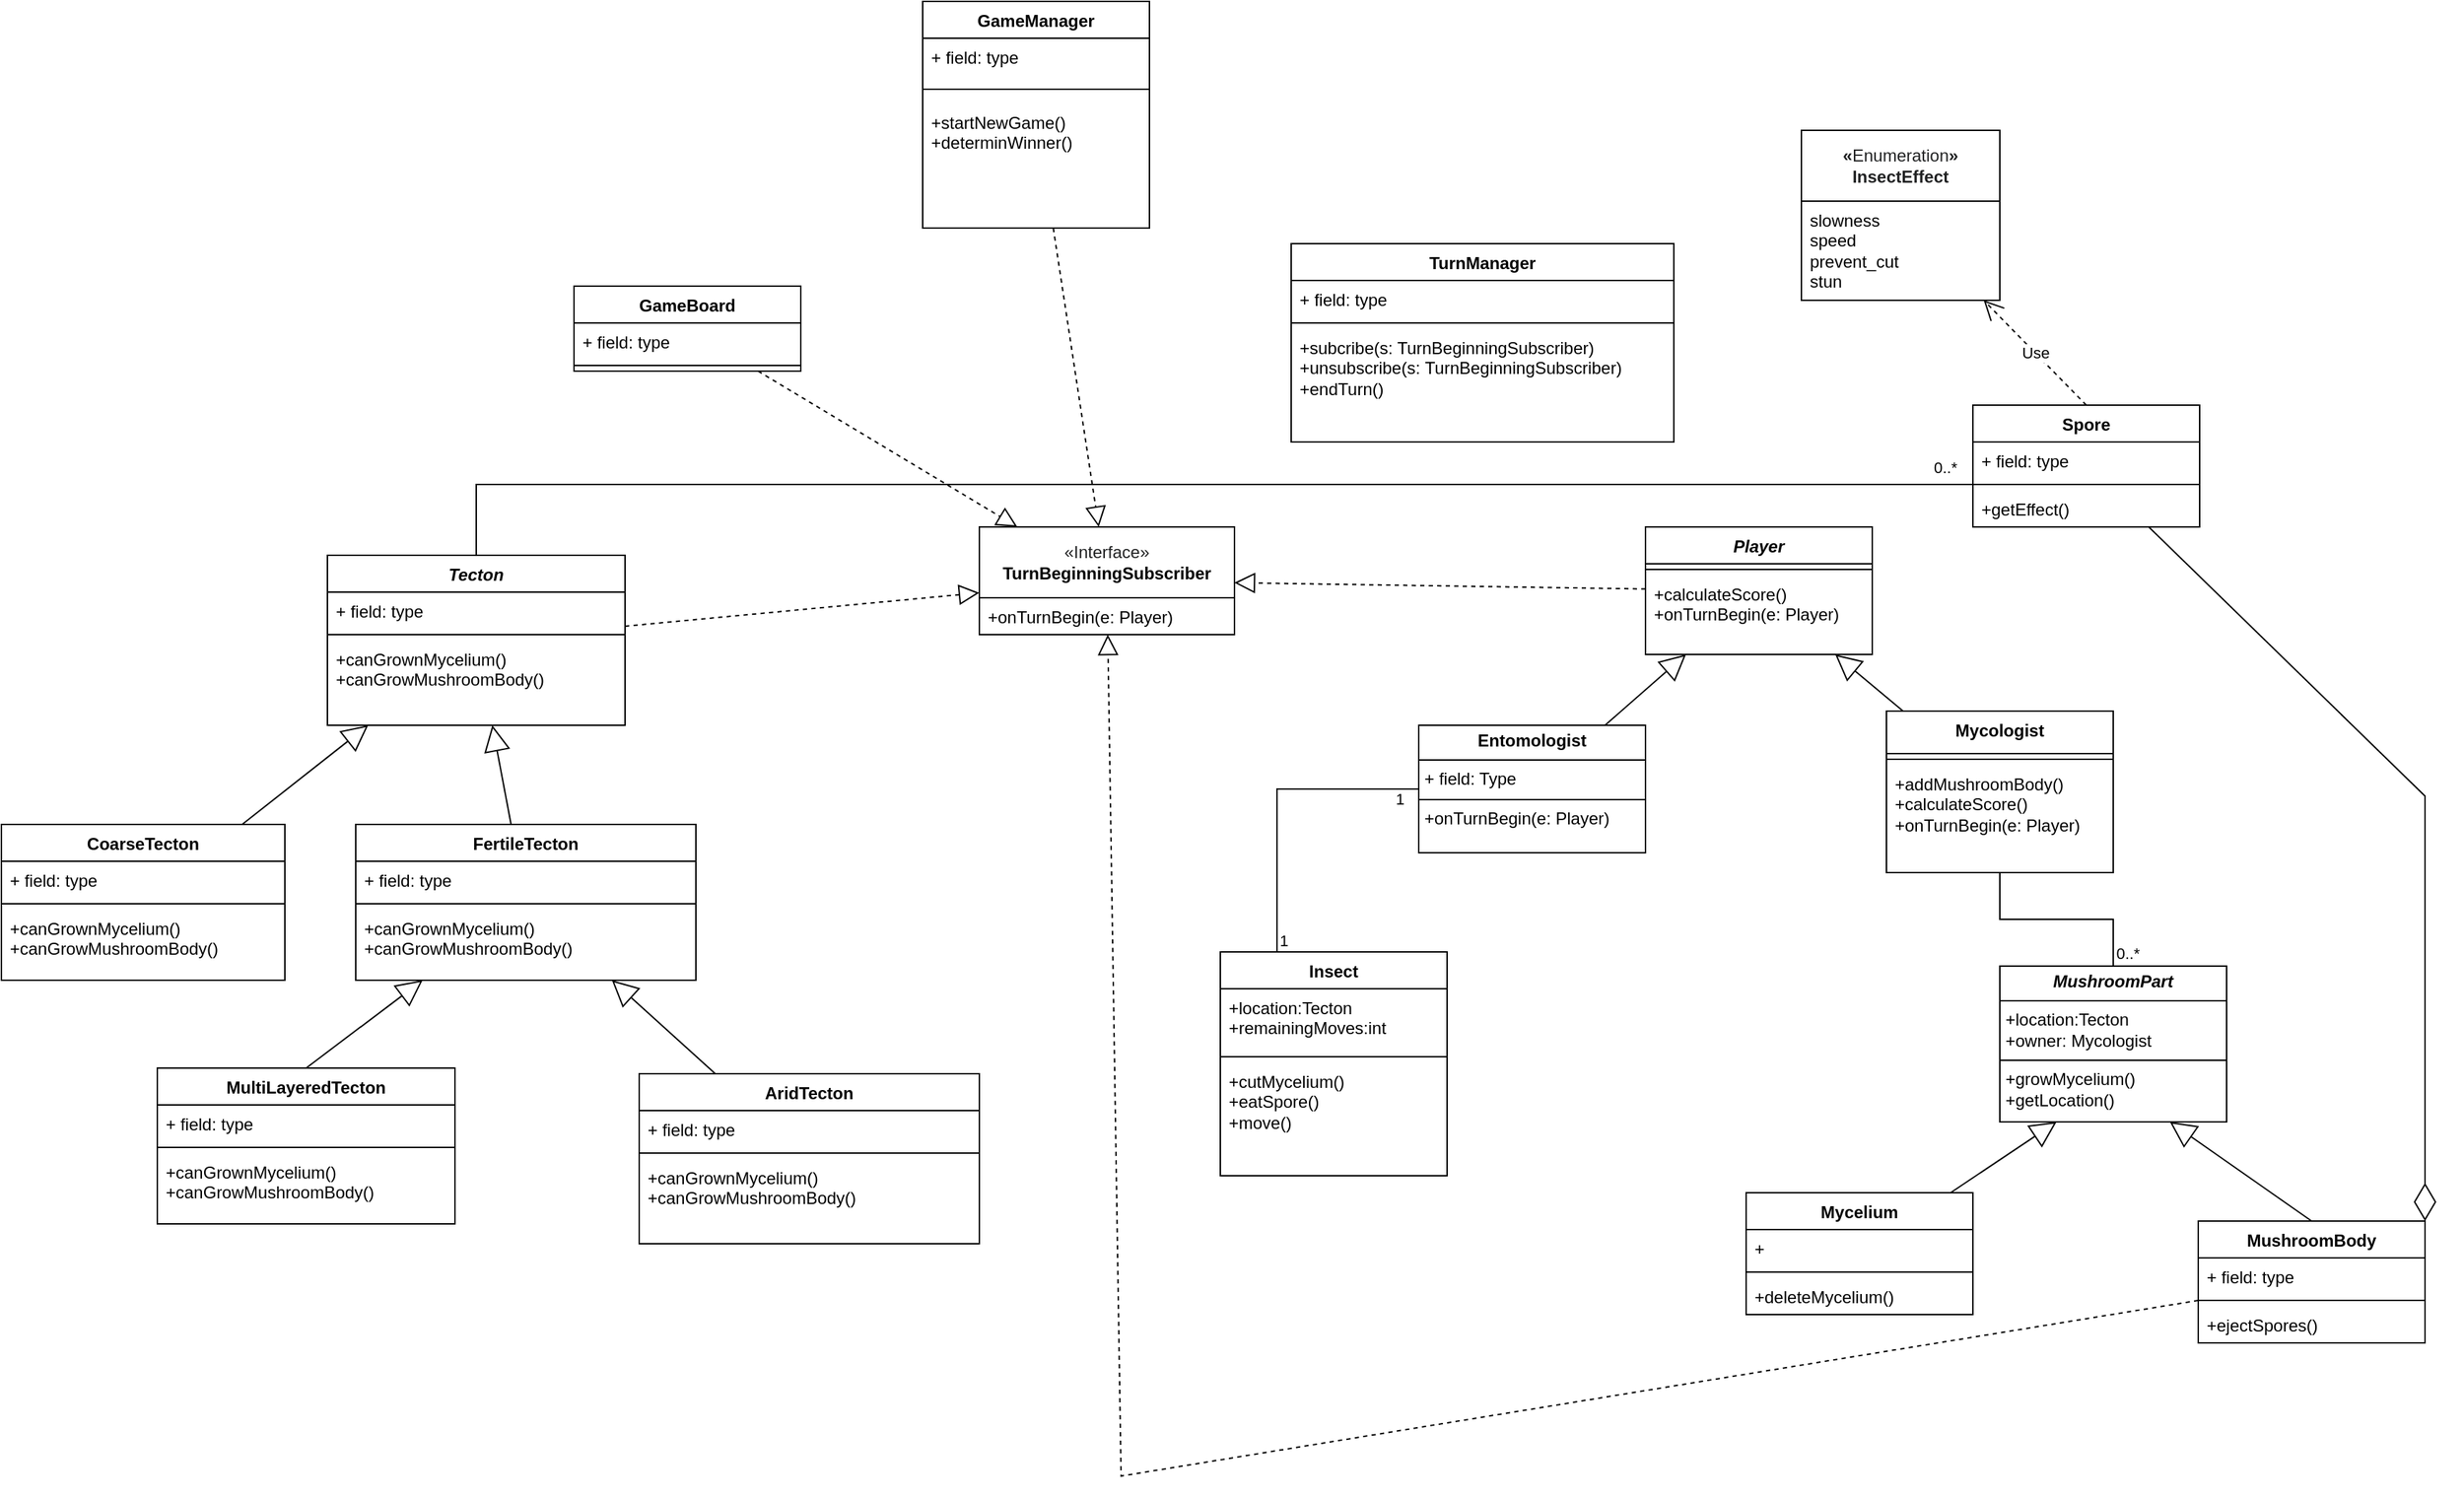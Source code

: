 <mxfile version="26.0.16">
  <diagram name="1 oldal" id="HN4nqooMKYYf8FHrTF-G">
    <mxGraphModel dx="2461" dy="892" grid="1" gridSize="10" guides="1" tooltips="1" connect="1" arrows="1" fold="1" page="1" pageScale="1" pageWidth="827" pageHeight="1169" math="0" shadow="0">
      <root>
        <mxCell id="0" />
        <mxCell id="1" parent="0" />
        <mxCell id="9xMKTx-2CF4HgZ_WFdCq-62" value="&lt;i style=&quot;&quot;&gt;Tecton&lt;/i&gt;" style="swimlane;fontStyle=1;align=center;verticalAlign=top;childLayout=stackLayout;horizontal=1;startSize=26;horizontalStack=0;resizeParent=1;resizeParentMax=0;resizeLast=0;collapsible=1;marginBottom=0;whiteSpace=wrap;html=1;" parent="1" vertex="1">
          <mxGeometry x="160" y="400" width="210" height="120" as="geometry">
            <mxRectangle x="240" y="190" width="80" height="30" as="alternateBounds" />
          </mxGeometry>
        </mxCell>
        <mxCell id="9xMKTx-2CF4HgZ_WFdCq-63" value="+ field: type" style="text;strokeColor=none;fillColor=none;align=left;verticalAlign=top;spacingLeft=4;spacingRight=4;overflow=hidden;rotatable=0;points=[[0,0.5],[1,0.5]];portConstraint=eastwest;whiteSpace=wrap;html=1;" parent="9xMKTx-2CF4HgZ_WFdCq-62" vertex="1">
          <mxGeometry y="26" width="210" height="26" as="geometry" />
        </mxCell>
        <mxCell id="9xMKTx-2CF4HgZ_WFdCq-64" value="" style="line;strokeWidth=1;fillColor=none;align=left;verticalAlign=middle;spacingTop=-1;spacingLeft=3;spacingRight=3;rotatable=0;labelPosition=right;points=[];portConstraint=eastwest;strokeColor=inherit;" parent="9xMKTx-2CF4HgZ_WFdCq-62" vertex="1">
          <mxGeometry y="52" width="210" height="8" as="geometry" />
        </mxCell>
        <mxCell id="9xMKTx-2CF4HgZ_WFdCq-65" value="+canGrownMycelium()&lt;div&gt;+canGrowMushroomBody()&lt;/div&gt;" style="text;strokeColor=none;fillColor=none;align=left;verticalAlign=top;spacingLeft=4;spacingRight=4;overflow=hidden;rotatable=0;points=[[0,0.5],[1,0.5]];portConstraint=eastwest;whiteSpace=wrap;html=1;" parent="9xMKTx-2CF4HgZ_WFdCq-62" vertex="1">
          <mxGeometry y="60" width="210" height="60" as="geometry" />
        </mxCell>
        <mxCell id="9xMKTx-2CF4HgZ_WFdCq-66" value="CoarseTecton" style="swimlane;fontStyle=1;align=center;verticalAlign=top;childLayout=stackLayout;horizontal=1;startSize=26;horizontalStack=0;resizeParent=1;resizeParentMax=0;resizeLast=0;collapsible=1;marginBottom=0;whiteSpace=wrap;html=1;" parent="1" vertex="1">
          <mxGeometry x="-70" y="590" width="200" height="110" as="geometry" />
        </mxCell>
        <mxCell id="9xMKTx-2CF4HgZ_WFdCq-67" value="+ field: type" style="text;strokeColor=none;fillColor=none;align=left;verticalAlign=top;spacingLeft=4;spacingRight=4;overflow=hidden;rotatable=0;points=[[0,0.5],[1,0.5]];portConstraint=eastwest;whiteSpace=wrap;html=1;" parent="9xMKTx-2CF4HgZ_WFdCq-66" vertex="1">
          <mxGeometry y="26" width="200" height="26" as="geometry" />
        </mxCell>
        <mxCell id="9xMKTx-2CF4HgZ_WFdCq-68" value="" style="line;strokeWidth=1;fillColor=none;align=left;verticalAlign=middle;spacingTop=-1;spacingLeft=3;spacingRight=3;rotatable=0;labelPosition=right;points=[];portConstraint=eastwest;strokeColor=inherit;" parent="9xMKTx-2CF4HgZ_WFdCq-66" vertex="1">
          <mxGeometry y="52" width="200" height="8" as="geometry" />
        </mxCell>
        <mxCell id="9xMKTx-2CF4HgZ_WFdCq-69" value="+canGrownMycelium()&lt;div&gt;+canGrowMushroomBody()&lt;/div&gt;" style="text;strokeColor=none;fillColor=none;align=left;verticalAlign=top;spacingLeft=4;spacingRight=4;overflow=hidden;rotatable=0;points=[[0,0.5],[1,0.5]];portConstraint=eastwest;whiteSpace=wrap;html=1;" parent="9xMKTx-2CF4HgZ_WFdCq-66" vertex="1">
          <mxGeometry y="60" width="200" height="50" as="geometry" />
        </mxCell>
        <mxCell id="9xMKTx-2CF4HgZ_WFdCq-72" value="FertileTecton" style="swimlane;fontStyle=1;align=center;verticalAlign=top;childLayout=stackLayout;horizontal=1;startSize=26;horizontalStack=0;resizeParent=1;resizeParentMax=0;resizeLast=0;collapsible=1;marginBottom=0;whiteSpace=wrap;html=1;" parent="1" vertex="1">
          <mxGeometry x="180" y="590" width="240" height="110" as="geometry" />
        </mxCell>
        <mxCell id="9xMKTx-2CF4HgZ_WFdCq-73" value="+ field: type" style="text;strokeColor=none;fillColor=none;align=left;verticalAlign=top;spacingLeft=4;spacingRight=4;overflow=hidden;rotatable=0;points=[[0,0.5],[1,0.5]];portConstraint=eastwest;whiteSpace=wrap;html=1;" parent="9xMKTx-2CF4HgZ_WFdCq-72" vertex="1">
          <mxGeometry y="26" width="240" height="26" as="geometry" />
        </mxCell>
        <mxCell id="9xMKTx-2CF4HgZ_WFdCq-74" value="" style="line;strokeWidth=1;fillColor=none;align=left;verticalAlign=middle;spacingTop=-1;spacingLeft=3;spacingRight=3;rotatable=0;labelPosition=right;points=[];portConstraint=eastwest;strokeColor=inherit;" parent="9xMKTx-2CF4HgZ_WFdCq-72" vertex="1">
          <mxGeometry y="52" width="240" height="8" as="geometry" />
        </mxCell>
        <mxCell id="9xMKTx-2CF4HgZ_WFdCq-75" value="&lt;div&gt;+canGrownMycelium()&lt;div&gt;+canGrowMushroomBody()&lt;/div&gt;&lt;/div&gt;" style="text;strokeColor=none;fillColor=none;align=left;verticalAlign=top;spacingLeft=4;spacingRight=4;overflow=hidden;rotatable=0;points=[[0,0.5],[1,0.5]];portConstraint=eastwest;whiteSpace=wrap;html=1;" parent="9xMKTx-2CF4HgZ_WFdCq-72" vertex="1">
          <mxGeometry y="60" width="240" height="50" as="geometry" />
        </mxCell>
        <mxCell id="9xMKTx-2CF4HgZ_WFdCq-80" value="" style="endArrow=block;endSize=16;endFill=0;html=1;rounded=0;" parent="1" source="9xMKTx-2CF4HgZ_WFdCq-66" target="9xMKTx-2CF4HgZ_WFdCq-62" edge="1">
          <mxGeometry width="160" relative="1" as="geometry">
            <mxPoint x="150" y="490" as="sourcePoint" />
            <mxPoint x="130" y="540" as="targetPoint" />
            <Array as="points" />
          </mxGeometry>
        </mxCell>
        <mxCell id="9xMKTx-2CF4HgZ_WFdCq-81" value="" style="endArrow=block;endSize=16;endFill=0;html=1;rounded=0;" parent="1" source="9xMKTx-2CF4HgZ_WFdCq-72" target="9xMKTx-2CF4HgZ_WFdCq-62" edge="1">
          <mxGeometry width="160" relative="1" as="geometry">
            <mxPoint x="224" y="490" as="sourcePoint" />
            <mxPoint x="280" y="550" as="targetPoint" />
          </mxGeometry>
        </mxCell>
        <mxCell id="9xMKTx-2CF4HgZ_WFdCq-82" value="MultiLayeredTecton" style="swimlane;fontStyle=1;align=center;verticalAlign=top;childLayout=stackLayout;horizontal=1;startSize=26;horizontalStack=0;resizeParent=1;resizeParentMax=0;resizeLast=0;collapsible=1;marginBottom=0;whiteSpace=wrap;html=1;" parent="1" vertex="1">
          <mxGeometry x="40" y="762" width="210" height="110" as="geometry" />
        </mxCell>
        <mxCell id="9xMKTx-2CF4HgZ_WFdCq-83" value="+ field: type" style="text;strokeColor=none;fillColor=none;align=left;verticalAlign=top;spacingLeft=4;spacingRight=4;overflow=hidden;rotatable=0;points=[[0,0.5],[1,0.5]];portConstraint=eastwest;whiteSpace=wrap;html=1;" parent="9xMKTx-2CF4HgZ_WFdCq-82" vertex="1">
          <mxGeometry y="26" width="210" height="26" as="geometry" />
        </mxCell>
        <mxCell id="9xMKTx-2CF4HgZ_WFdCq-84" value="" style="line;strokeWidth=1;fillColor=none;align=left;verticalAlign=middle;spacingTop=-1;spacingLeft=3;spacingRight=3;rotatable=0;labelPosition=right;points=[];portConstraint=eastwest;strokeColor=inherit;" parent="9xMKTx-2CF4HgZ_WFdCq-82" vertex="1">
          <mxGeometry y="52" width="210" height="8" as="geometry" />
        </mxCell>
        <mxCell id="9xMKTx-2CF4HgZ_WFdCq-85" value="+canGrownMycelium()&lt;div&gt;+canGrowMushroomBody()&lt;/div&gt;" style="text;strokeColor=none;fillColor=none;align=left;verticalAlign=top;spacingLeft=4;spacingRight=4;overflow=hidden;rotatable=0;points=[[0,0.5],[1,0.5]];portConstraint=eastwest;whiteSpace=wrap;html=1;" parent="9xMKTx-2CF4HgZ_WFdCq-82" vertex="1">
          <mxGeometry y="60" width="210" height="50" as="geometry" />
        </mxCell>
        <mxCell id="9xMKTx-2CF4HgZ_WFdCq-86" value="AridTecton" style="swimlane;fontStyle=1;align=center;verticalAlign=top;childLayout=stackLayout;horizontal=1;startSize=26;horizontalStack=0;resizeParent=1;resizeParentMax=0;resizeLast=0;collapsible=1;marginBottom=0;whiteSpace=wrap;html=1;" parent="1" vertex="1">
          <mxGeometry x="380" y="766" width="240" height="120" as="geometry" />
        </mxCell>
        <mxCell id="9xMKTx-2CF4HgZ_WFdCq-87" value="+ field: type" style="text;strokeColor=none;fillColor=none;align=left;verticalAlign=top;spacingLeft=4;spacingRight=4;overflow=hidden;rotatable=0;points=[[0,0.5],[1,0.5]];portConstraint=eastwest;whiteSpace=wrap;html=1;" parent="9xMKTx-2CF4HgZ_WFdCq-86" vertex="1">
          <mxGeometry y="26" width="240" height="26" as="geometry" />
        </mxCell>
        <mxCell id="9xMKTx-2CF4HgZ_WFdCq-88" value="" style="line;strokeWidth=1;fillColor=none;align=left;verticalAlign=middle;spacingTop=-1;spacingLeft=3;spacingRight=3;rotatable=0;labelPosition=right;points=[];portConstraint=eastwest;strokeColor=inherit;" parent="9xMKTx-2CF4HgZ_WFdCq-86" vertex="1">
          <mxGeometry y="52" width="240" height="8" as="geometry" />
        </mxCell>
        <mxCell id="9xMKTx-2CF4HgZ_WFdCq-89" value="+canGrownMycelium()&lt;div&gt;+canGrowMushroomBody()&lt;/div&gt;" style="text;strokeColor=none;fillColor=none;align=left;verticalAlign=top;spacingLeft=4;spacingRight=4;overflow=hidden;rotatable=0;points=[[0,0.5],[1,0.5]];portConstraint=eastwest;whiteSpace=wrap;html=1;" parent="9xMKTx-2CF4HgZ_WFdCq-86" vertex="1">
          <mxGeometry y="60" width="240" height="60" as="geometry" />
        </mxCell>
        <mxCell id="9xMKTx-2CF4HgZ_WFdCq-94" value="" style="endArrow=block;endSize=16;endFill=0;html=1;rounded=0;" parent="1" source="9xMKTx-2CF4HgZ_WFdCq-86" target="9xMKTx-2CF4HgZ_WFdCq-72" edge="1">
          <mxGeometry width="160" relative="1" as="geometry">
            <mxPoint x="390" y="762" as="sourcePoint" />
            <mxPoint x="400" y="710" as="targetPoint" />
          </mxGeometry>
        </mxCell>
        <mxCell id="9xMKTx-2CF4HgZ_WFdCq-96" value="" style="endArrow=block;endSize=16;endFill=0;html=1;rounded=0;exitX=0.5;exitY=0;exitDx=0;exitDy=0;" parent="1" source="9xMKTx-2CF4HgZ_WFdCq-82" target="9xMKTx-2CF4HgZ_WFdCq-72" edge="1">
          <mxGeometry x="0.003" width="160" relative="1" as="geometry">
            <mxPoint x="180" y="740" as="sourcePoint" />
            <mxPoint x="100" y="740" as="targetPoint" />
            <mxPoint as="offset" />
          </mxGeometry>
        </mxCell>
        <mxCell id="9xMKTx-2CF4HgZ_WFdCq-107" value="&lt;p style=&quot;margin:0px;margin-top:4px;text-align:center;&quot;&gt;&lt;b&gt;&lt;i&gt;MushroomPart&lt;/i&gt;&lt;/b&gt;&lt;/p&gt;&lt;hr size=&quot;1&quot; style=&quot;border-style:solid;&quot;&gt;&lt;p style=&quot;margin:0px;margin-left:4px;&quot;&gt;+location:Tecton&lt;/p&gt;&lt;p style=&quot;margin:0px;margin-left:4px;&quot;&gt;+owner: Mycologist&lt;/p&gt;&lt;hr size=&quot;1&quot; style=&quot;border-style:solid;&quot;&gt;&lt;p style=&quot;margin:0px;margin-left:4px;&quot;&gt;+growMycelium()&lt;/p&gt;&lt;p style=&quot;margin:0px;margin-left:4px;&quot;&gt;+getLocation()&lt;/p&gt;" style="verticalAlign=top;align=left;overflow=fill;html=1;whiteSpace=wrap;" parent="1" vertex="1">
          <mxGeometry x="1340" y="690" width="160" height="110" as="geometry" />
        </mxCell>
        <mxCell id="9xMKTx-2CF4HgZ_WFdCq-108" style="edgeStyle=orthogonalEdgeStyle;rounded=0;orthogonalLoop=1;jettySize=auto;html=1;exitX=0.5;exitY=1;exitDx=0;exitDy=0;" parent="1" source="9xMKTx-2CF4HgZ_WFdCq-107" target="9xMKTx-2CF4HgZ_WFdCq-107" edge="1">
          <mxGeometry relative="1" as="geometry" />
        </mxCell>
        <mxCell id="9xMKTx-2CF4HgZ_WFdCq-109" value="Mycelium" style="swimlane;fontStyle=1;align=center;verticalAlign=top;childLayout=stackLayout;horizontal=1;startSize=26;horizontalStack=0;resizeParent=1;resizeParentMax=0;resizeLast=0;collapsible=1;marginBottom=0;whiteSpace=wrap;html=1;" parent="1" vertex="1">
          <mxGeometry x="1161" y="850" width="160" height="86" as="geometry" />
        </mxCell>
        <mxCell id="9xMKTx-2CF4HgZ_WFdCq-110" value="+" style="text;strokeColor=none;fillColor=none;align=left;verticalAlign=top;spacingLeft=4;spacingRight=4;overflow=hidden;rotatable=0;points=[[0,0.5],[1,0.5]];portConstraint=eastwest;whiteSpace=wrap;html=1;" parent="9xMKTx-2CF4HgZ_WFdCq-109" vertex="1">
          <mxGeometry y="26" width="160" height="26" as="geometry" />
        </mxCell>
        <mxCell id="9xMKTx-2CF4HgZ_WFdCq-111" value="" style="line;strokeWidth=1;fillColor=none;align=left;verticalAlign=middle;spacingTop=-1;spacingLeft=3;spacingRight=3;rotatable=0;labelPosition=right;points=[];portConstraint=eastwest;strokeColor=inherit;" parent="9xMKTx-2CF4HgZ_WFdCq-109" vertex="1">
          <mxGeometry y="52" width="160" height="8" as="geometry" />
        </mxCell>
        <mxCell id="9xMKTx-2CF4HgZ_WFdCq-112" value="+deleteMycelium()" style="text;strokeColor=none;fillColor=none;align=left;verticalAlign=top;spacingLeft=4;spacingRight=4;overflow=hidden;rotatable=0;points=[[0,0.5],[1,0.5]];portConstraint=eastwest;whiteSpace=wrap;html=1;" parent="9xMKTx-2CF4HgZ_WFdCq-109" vertex="1">
          <mxGeometry y="60" width="160" height="26" as="geometry" />
        </mxCell>
        <mxCell id="9xMKTx-2CF4HgZ_WFdCq-113" value="MushroomBody" style="swimlane;fontStyle=1;align=center;verticalAlign=top;childLayout=stackLayout;horizontal=1;startSize=26;horizontalStack=0;resizeParent=1;resizeParentMax=0;resizeLast=0;collapsible=1;marginBottom=0;whiteSpace=wrap;html=1;" parent="1" vertex="1">
          <mxGeometry x="1480" y="870" width="160" height="86" as="geometry" />
        </mxCell>
        <mxCell id="9xMKTx-2CF4HgZ_WFdCq-114" value="+ field: type" style="text;strokeColor=none;fillColor=none;align=left;verticalAlign=top;spacingLeft=4;spacingRight=4;overflow=hidden;rotatable=0;points=[[0,0.5],[1,0.5]];portConstraint=eastwest;whiteSpace=wrap;html=1;" parent="9xMKTx-2CF4HgZ_WFdCq-113" vertex="1">
          <mxGeometry y="26" width="160" height="26" as="geometry" />
        </mxCell>
        <mxCell id="9xMKTx-2CF4HgZ_WFdCq-115" value="" style="line;strokeWidth=1;fillColor=none;align=left;verticalAlign=middle;spacingTop=-1;spacingLeft=3;spacingRight=3;rotatable=0;labelPosition=right;points=[];portConstraint=eastwest;strokeColor=inherit;" parent="9xMKTx-2CF4HgZ_WFdCq-113" vertex="1">
          <mxGeometry y="52" width="160" height="8" as="geometry" />
        </mxCell>
        <mxCell id="9xMKTx-2CF4HgZ_WFdCq-116" value="&lt;div&gt;+ejectSpores()&lt;/div&gt;" style="text;strokeColor=none;fillColor=none;align=left;verticalAlign=top;spacingLeft=4;spacingRight=4;overflow=hidden;rotatable=0;points=[[0,0.5],[1,0.5]];portConstraint=eastwest;whiteSpace=wrap;html=1;" parent="9xMKTx-2CF4HgZ_WFdCq-113" vertex="1">
          <mxGeometry y="60" width="160" height="26" as="geometry" />
        </mxCell>
        <mxCell id="9xMKTx-2CF4HgZ_WFdCq-117" value="" style="endArrow=block;endSize=16;endFill=0;html=1;rounded=0;exitX=0.5;exitY=0;exitDx=0;exitDy=0;entryX=0.75;entryY=1;entryDx=0;entryDy=0;" parent="1" source="9xMKTx-2CF4HgZ_WFdCq-113" target="9xMKTx-2CF4HgZ_WFdCq-107" edge="1">
          <mxGeometry width="160" relative="1" as="geometry">
            <mxPoint x="300" y="902" as="sourcePoint" />
            <mxPoint x="950" y="792" as="targetPoint" />
          </mxGeometry>
        </mxCell>
        <mxCell id="9xMKTx-2CF4HgZ_WFdCq-118" value="" style="endArrow=block;endSize=16;endFill=0;html=1;rounded=0;entryX=0.25;entryY=1;entryDx=0;entryDy=0;" parent="1" source="9xMKTx-2CF4HgZ_WFdCq-109" target="9xMKTx-2CF4HgZ_WFdCq-107" edge="1">
          <mxGeometry width="160" relative="1" as="geometry">
            <mxPoint x="1450" y="878" as="sourcePoint" />
            <mxPoint x="690" y="792" as="targetPoint" />
          </mxGeometry>
        </mxCell>
        <mxCell id="9xMKTx-2CF4HgZ_WFdCq-123" value="Spore" style="swimlane;fontStyle=1;align=center;verticalAlign=top;childLayout=stackLayout;horizontal=1;startSize=26;horizontalStack=0;resizeParent=1;resizeParentMax=0;resizeLast=0;collapsible=1;marginBottom=0;whiteSpace=wrap;html=1;" parent="1" vertex="1">
          <mxGeometry x="1321" y="294" width="160" height="86" as="geometry" />
        </mxCell>
        <mxCell id="9xMKTx-2CF4HgZ_WFdCq-124" value="+ field: type" style="text;strokeColor=none;fillColor=none;align=left;verticalAlign=top;spacingLeft=4;spacingRight=4;overflow=hidden;rotatable=0;points=[[0,0.5],[1,0.5]];portConstraint=eastwest;whiteSpace=wrap;html=1;" parent="9xMKTx-2CF4HgZ_WFdCq-123" vertex="1">
          <mxGeometry y="26" width="160" height="26" as="geometry" />
        </mxCell>
        <mxCell id="9xMKTx-2CF4HgZ_WFdCq-125" value="" style="line;strokeWidth=1;fillColor=none;align=left;verticalAlign=middle;spacingTop=-1;spacingLeft=3;spacingRight=3;rotatable=0;labelPosition=right;points=[];portConstraint=eastwest;strokeColor=inherit;" parent="9xMKTx-2CF4HgZ_WFdCq-123" vertex="1">
          <mxGeometry y="52" width="160" height="8" as="geometry" />
        </mxCell>
        <mxCell id="9xMKTx-2CF4HgZ_WFdCq-126" value="+getEffect()" style="text;strokeColor=none;fillColor=none;align=left;verticalAlign=top;spacingLeft=4;spacingRight=4;overflow=hidden;rotatable=0;points=[[0,0.5],[1,0.5]];portConstraint=eastwest;whiteSpace=wrap;html=1;" parent="9xMKTx-2CF4HgZ_WFdCq-123" vertex="1">
          <mxGeometry y="60" width="160" height="26" as="geometry" />
        </mxCell>
        <mxCell id="9xMKTx-2CF4HgZ_WFdCq-139" value="Insect" style="swimlane;fontStyle=1;align=center;verticalAlign=top;childLayout=stackLayout;horizontal=1;startSize=26;horizontalStack=0;resizeParent=1;resizeParentMax=0;resizeLast=0;collapsible=1;marginBottom=0;whiteSpace=wrap;html=1;" parent="1" vertex="1">
          <mxGeometry x="790" y="680" width="160" height="158" as="geometry" />
        </mxCell>
        <mxCell id="9xMKTx-2CF4HgZ_WFdCq-140" value="+location:Tecton&lt;div&gt;+remainingMoves:int&lt;/div&gt;" style="text;strokeColor=none;fillColor=none;align=left;verticalAlign=top;spacingLeft=4;spacingRight=4;overflow=hidden;rotatable=0;points=[[0,0.5],[1,0.5]];portConstraint=eastwest;whiteSpace=wrap;html=1;" parent="9xMKTx-2CF4HgZ_WFdCq-139" vertex="1">
          <mxGeometry y="26" width="160" height="44" as="geometry" />
        </mxCell>
        <mxCell id="9xMKTx-2CF4HgZ_WFdCq-141" value="" style="line;strokeWidth=1;fillColor=none;align=left;verticalAlign=middle;spacingTop=-1;spacingLeft=3;spacingRight=3;rotatable=0;labelPosition=right;points=[];portConstraint=eastwest;strokeColor=inherit;" parent="9xMKTx-2CF4HgZ_WFdCq-139" vertex="1">
          <mxGeometry y="70" width="160" height="8" as="geometry" />
        </mxCell>
        <mxCell id="9xMKTx-2CF4HgZ_WFdCq-142" value="+cutMycelium()&lt;div&gt;+eatSpore()&lt;/div&gt;&lt;div&gt;+move()&lt;/div&gt;" style="text;strokeColor=none;fillColor=none;align=left;verticalAlign=top;spacingLeft=4;spacingRight=4;overflow=hidden;rotatable=0;points=[[0,0.5],[1,0.5]];portConstraint=eastwest;whiteSpace=wrap;html=1;" parent="9xMKTx-2CF4HgZ_WFdCq-139" vertex="1">
          <mxGeometry y="78" width="160" height="80" as="geometry" />
        </mxCell>
        <mxCell id="9xMKTx-2CF4HgZ_WFdCq-143" value="GameManager" style="swimlane;fontStyle=1;align=center;verticalAlign=top;childLayout=stackLayout;horizontal=1;startSize=26;horizontalStack=0;resizeParent=1;resizeParentMax=0;resizeLast=0;collapsible=1;marginBottom=0;whiteSpace=wrap;html=1;" parent="1" vertex="1">
          <mxGeometry x="580" y="9" width="160" height="160" as="geometry" />
        </mxCell>
        <mxCell id="9xMKTx-2CF4HgZ_WFdCq-144" value="+ field: type" style="text;strokeColor=none;fillColor=none;align=left;verticalAlign=top;spacingLeft=4;spacingRight=4;overflow=hidden;rotatable=0;points=[[0,0.5],[1,0.5]];portConstraint=eastwest;whiteSpace=wrap;html=1;" parent="9xMKTx-2CF4HgZ_WFdCq-143" vertex="1">
          <mxGeometry y="26" width="160" height="26" as="geometry" />
        </mxCell>
        <mxCell id="9xMKTx-2CF4HgZ_WFdCq-145" value="" style="line;strokeWidth=1;fillColor=none;align=left;verticalAlign=middle;spacingTop=-1;spacingLeft=3;spacingRight=3;rotatable=0;labelPosition=right;points=[];portConstraint=eastwest;strokeColor=inherit;" parent="9xMKTx-2CF4HgZ_WFdCq-143" vertex="1">
          <mxGeometry y="52" width="160" height="20" as="geometry" />
        </mxCell>
        <mxCell id="9xMKTx-2CF4HgZ_WFdCq-146" value="&lt;div&gt;+startNewGame()&lt;/div&gt;&lt;div&gt;+determinWinner()&lt;/div&gt;&lt;div&gt;&lt;br&gt;&lt;/div&gt;" style="text;strokeColor=none;fillColor=none;align=left;verticalAlign=top;spacingLeft=4;spacingRight=4;overflow=hidden;rotatable=0;points=[[0,0.5],[1,0.5]];portConstraint=eastwest;whiteSpace=wrap;html=1;" parent="9xMKTx-2CF4HgZ_WFdCq-143" vertex="1">
          <mxGeometry y="72" width="160" height="88" as="geometry" />
        </mxCell>
        <mxCell id="9xMKTx-2CF4HgZ_WFdCq-159" value="GameBoard" style="swimlane;fontStyle=1;align=center;verticalAlign=top;childLayout=stackLayout;horizontal=1;startSize=26;horizontalStack=0;resizeParent=1;resizeParentMax=0;resizeLast=0;collapsible=1;marginBottom=0;whiteSpace=wrap;html=1;" parent="1" vertex="1">
          <mxGeometry x="334" y="210" width="160" height="60" as="geometry" />
        </mxCell>
        <mxCell id="9xMKTx-2CF4HgZ_WFdCq-160" value="+ field: type" style="text;strokeColor=none;fillColor=none;align=left;verticalAlign=top;spacingLeft=4;spacingRight=4;overflow=hidden;rotatable=0;points=[[0,0.5],[1,0.5]];portConstraint=eastwest;whiteSpace=wrap;html=1;" parent="9xMKTx-2CF4HgZ_WFdCq-159" vertex="1">
          <mxGeometry y="26" width="160" height="26" as="geometry" />
        </mxCell>
        <mxCell id="9xMKTx-2CF4HgZ_WFdCq-161" value="" style="line;strokeWidth=1;fillColor=none;align=left;verticalAlign=middle;spacingTop=-1;spacingLeft=3;spacingRight=3;rotatable=0;labelPosition=right;points=[];portConstraint=eastwest;strokeColor=inherit;" parent="9xMKTx-2CF4HgZ_WFdCq-159" vertex="1">
          <mxGeometry y="52" width="160" height="8" as="geometry" />
        </mxCell>
        <mxCell id="9xMKTx-2CF4HgZ_WFdCq-164" value="&lt;p style=&quot;margin:0px;margin-top:4px;text-align:center;&quot;&gt;&lt;b&gt;Entomologist&lt;/b&gt;&lt;/p&gt;&lt;hr size=&quot;1&quot; style=&quot;border-style:solid;&quot;&gt;&lt;p style=&quot;margin:0px;margin-left:4px;&quot;&gt;+ field: Type&lt;/p&gt;&lt;hr size=&quot;1&quot; style=&quot;border-style:solid;&quot;&gt;&lt;p style=&quot;margin:0px;margin-left:4px;&quot;&gt;+onTurnBegin(e: Player)&lt;/p&gt;" style="verticalAlign=top;align=left;overflow=fill;html=1;whiteSpace=wrap;" parent="1" vertex="1">
          <mxGeometry x="930" y="520" width="160" height="90" as="geometry" />
        </mxCell>
        <mxCell id="9xMKTx-2CF4HgZ_WFdCq-169" value="&lt;div&gt;&lt;i style=&quot;background-color: transparent; color: light-dark(rgb(0, 0, 0), rgb(255, 255, 255));&quot;&gt;Player&lt;/i&gt;&lt;/div&gt;" style="swimlane;fontStyle=1;align=center;verticalAlign=top;childLayout=stackLayout;horizontal=1;startSize=26;horizontalStack=0;resizeParent=1;resizeParentMax=0;resizeLast=0;collapsible=1;marginBottom=0;whiteSpace=wrap;html=1;" parent="1" vertex="1">
          <mxGeometry x="1090" y="380" width="160" height="90" as="geometry" />
        </mxCell>
        <mxCell id="9xMKTx-2CF4HgZ_WFdCq-171" value="" style="line;strokeWidth=1;fillColor=none;align=left;verticalAlign=middle;spacingTop=-1;spacingLeft=3;spacingRight=3;rotatable=0;labelPosition=right;points=[];portConstraint=eastwest;strokeColor=inherit;" parent="9xMKTx-2CF4HgZ_WFdCq-169" vertex="1">
          <mxGeometry y="26" width="160" height="8" as="geometry" />
        </mxCell>
        <mxCell id="9xMKTx-2CF4HgZ_WFdCq-172" value="+calculateScore()&lt;div&gt;+onTurnBegin(e: Player)&lt;/div&gt;" style="text;strokeColor=none;fillColor=none;align=left;verticalAlign=top;spacingLeft=4;spacingRight=4;overflow=hidden;rotatable=0;points=[[0,0.5],[1,0.5]];portConstraint=eastwest;whiteSpace=wrap;html=1;" parent="9xMKTx-2CF4HgZ_WFdCq-169" vertex="1">
          <mxGeometry y="34" width="160" height="56" as="geometry" />
        </mxCell>
        <mxCell id="9xMKTx-2CF4HgZ_WFdCq-177" value="&lt;strong data-end=&quot;60&quot; data-start=&quot;46&quot;&gt;Mycologist&lt;/strong&gt;" style="swimlane;fontStyle=1;align=center;verticalAlign=top;childLayout=stackLayout;horizontal=1;startSize=30;horizontalStack=0;resizeParent=1;resizeParentMax=0;resizeLast=0;collapsible=1;marginBottom=0;whiteSpace=wrap;html=1;" parent="1" vertex="1">
          <mxGeometry x="1260" y="510" width="160" height="114" as="geometry" />
        </mxCell>
        <mxCell id="9xMKTx-2CF4HgZ_WFdCq-179" value="" style="line;strokeWidth=1;fillColor=none;align=left;verticalAlign=middle;spacingTop=-1;spacingLeft=3;spacingRight=3;rotatable=0;labelPosition=right;points=[];portConstraint=eastwest;strokeColor=inherit;" parent="9xMKTx-2CF4HgZ_WFdCq-177" vertex="1">
          <mxGeometry y="30" width="160" height="8" as="geometry" />
        </mxCell>
        <mxCell id="9xMKTx-2CF4HgZ_WFdCq-180" value="+addMushroomBody()&lt;div&gt;+calculateScore()&lt;/div&gt;&lt;div&gt;+onTurnBegin(e: Player)&lt;/div&gt;" style="text;strokeColor=none;fillColor=none;align=left;verticalAlign=top;spacingLeft=4;spacingRight=4;overflow=hidden;rotatable=0;points=[[0,0.5],[1,0.5]];portConstraint=eastwest;whiteSpace=wrap;html=1;" parent="9xMKTx-2CF4HgZ_WFdCq-177" vertex="1">
          <mxGeometry y="38" width="160" height="76" as="geometry" />
        </mxCell>
        <mxCell id="9xMKTx-2CF4HgZ_WFdCq-181" value="" style="endArrow=block;endSize=16;endFill=0;html=1;rounded=0;" parent="1" source="9xMKTx-2CF4HgZ_WFdCq-164" target="9xMKTx-2CF4HgZ_WFdCq-169" edge="1">
          <mxGeometry width="160" relative="1" as="geometry">
            <mxPoint x="1010" y="562" as="sourcePoint" />
            <mxPoint x="990" y="510" as="targetPoint" />
          </mxGeometry>
        </mxCell>
        <mxCell id="9xMKTx-2CF4HgZ_WFdCq-182" value="" style="endArrow=block;endSize=16;endFill=0;html=1;rounded=0;" parent="1" source="9xMKTx-2CF4HgZ_WFdCq-177" target="9xMKTx-2CF4HgZ_WFdCq-169" edge="1">
          <mxGeometry width="160" relative="1" as="geometry">
            <mxPoint x="980" y="534" as="sourcePoint" />
            <mxPoint x="1270" y="510" as="targetPoint" />
          </mxGeometry>
        </mxCell>
        <mxCell id="Fc5vZAxxBn9qM7P_eGrI-1" value="&lt;font&gt;&lt;b style=&quot;color: rgb(32, 33, 34); font-family: sans-serif; text-align: start; background-color: rgb(255, 255, 255);&quot;&gt;«&lt;/b&gt;&lt;span style=&quot;color: rgb(32, 33, 34); font-family: sans-serif; text-align: start; background-color: rgb(255, 255, 255);&quot;&gt;&lt;font style=&quot;&quot;&gt;Enumeration&lt;/font&gt;&lt;/span&gt;&lt;b style=&quot;color: rgb(32, 33, 34); font-family: sans-serif; text-align: start; background-color: rgb(255, 255, 255);&quot;&gt;»&lt;/b&gt;&lt;/font&gt;&lt;div&gt;&lt;font&gt;&lt;b style=&quot;color: rgb(32, 33, 34); font-family: sans-serif; text-align: start; background-color: rgb(255, 255, 255);&quot;&gt;InsectEffect&lt;/b&gt;&lt;/font&gt;&lt;/div&gt;" style="swimlane;fontStyle=0;childLayout=stackLayout;horizontal=1;startSize=50;fillColor=none;horizontalStack=0;resizeParent=1;resizeParentMax=0;resizeLast=0;collapsible=1;marginBottom=0;whiteSpace=wrap;html=1;" vertex="1" parent="1">
          <mxGeometry x="1200" y="100" width="140" height="120" as="geometry" />
        </mxCell>
        <mxCell id="Fc5vZAxxBn9qM7P_eGrI-3" value="slowness&lt;div&gt;speed&lt;/div&gt;&lt;div&gt;prevent_cut&lt;/div&gt;&lt;div&gt;stun&lt;/div&gt;" style="text;strokeColor=none;fillColor=none;align=left;verticalAlign=top;spacingLeft=4;spacingRight=4;overflow=hidden;rotatable=0;points=[[0,0.5],[1,0.5]];portConstraint=eastwest;whiteSpace=wrap;html=1;" vertex="1" parent="Fc5vZAxxBn9qM7P_eGrI-1">
          <mxGeometry y="50" width="140" height="70" as="geometry" />
        </mxCell>
        <mxCell id="Fc5vZAxxBn9qM7P_eGrI-5" value="Use" style="endArrow=open;endSize=12;dashed=1;html=1;rounded=0;exitX=0.5;exitY=0;exitDx=0;exitDy=0;" edge="1" parent="1" source="9xMKTx-2CF4HgZ_WFdCq-123" target="Fc5vZAxxBn9qM7P_eGrI-1">
          <mxGeometry width="160" relative="1" as="geometry">
            <mxPoint x="590" y="400" as="sourcePoint" />
            <mxPoint x="750" y="400" as="targetPoint" />
          </mxGeometry>
        </mxCell>
        <mxCell id="Fc5vZAxxBn9qM7P_eGrI-12" value="" style="endArrow=none;html=1;edgeStyle=orthogonalEdgeStyle;rounded=0;exitX=0.25;exitY=0;exitDx=0;exitDy=0;entryX=0;entryY=0.5;entryDx=0;entryDy=0;" edge="1" parent="1" source="9xMKTx-2CF4HgZ_WFdCq-139" target="9xMKTx-2CF4HgZ_WFdCq-164">
          <mxGeometry relative="1" as="geometry">
            <mxPoint x="1010" y="680" as="sourcePoint" />
            <mxPoint x="1170" y="680" as="targetPoint" />
          </mxGeometry>
        </mxCell>
        <mxCell id="Fc5vZAxxBn9qM7P_eGrI-13" value="1" style="edgeLabel;resizable=0;html=1;align=left;verticalAlign=bottom;" connectable="0" vertex="1" parent="Fc5vZAxxBn9qM7P_eGrI-12">
          <mxGeometry x="-1" relative="1" as="geometry" />
        </mxCell>
        <mxCell id="Fc5vZAxxBn9qM7P_eGrI-14" value="1" style="edgeLabel;resizable=0;html=1;align=right;verticalAlign=bottom;" connectable="0" vertex="1" parent="Fc5vZAxxBn9qM7P_eGrI-12">
          <mxGeometry x="1" relative="1" as="geometry">
            <mxPoint x="-10" y="15" as="offset" />
          </mxGeometry>
        </mxCell>
        <mxCell id="Fc5vZAxxBn9qM7P_eGrI-31" value="&lt;font style=&quot;font-weight: 700;&quot;&gt;&lt;span style=&quot;font-weight: 400; color: rgb(32, 33, 34); font-family: sans-serif; text-align: start; background-color: rgb(255, 255, 255);&quot;&gt;«&lt;/span&gt;&lt;span style=&quot;color: rgb(32, 33, 34); font-family: sans-serif; text-align: start; background-color: rgb(255, 255, 255); font-weight: 400;&quot;&gt;Interface&lt;/span&gt;&lt;span style=&quot;font-weight: 400; color: rgb(32, 33, 34); font-family: sans-serif; text-align: start; background-color: rgb(255, 255, 255);&quot;&gt;»&lt;/span&gt;&lt;/font&gt;&lt;div style=&quot;font-weight: 700; text-align: start;&quot;&gt;&lt;font face=&quot;sans-serif&quot;&gt;&lt;span style=&quot;background-color: rgb(255, 255, 255);&quot;&gt;TurnBeginningSubscriber&lt;/span&gt;&lt;/font&gt;&lt;/div&gt;" style="swimlane;fontStyle=0;childLayout=stackLayout;horizontal=1;startSize=50;fillColor=none;horizontalStack=0;resizeParent=1;resizeParentMax=0;resizeLast=0;collapsible=1;marginBottom=0;whiteSpace=wrap;html=1;" vertex="1" parent="1">
          <mxGeometry x="620" y="380" width="180" height="76" as="geometry" />
        </mxCell>
        <mxCell id="Fc5vZAxxBn9qM7P_eGrI-32" value="+onTurnBegin(e: Player)" style="text;strokeColor=none;fillColor=none;align=left;verticalAlign=top;spacingLeft=4;spacingRight=4;overflow=hidden;rotatable=0;points=[[0,0.5],[1,0.5]];portConstraint=eastwest;whiteSpace=wrap;html=1;" vertex="1" parent="Fc5vZAxxBn9qM7P_eGrI-31">
          <mxGeometry y="50" width="180" height="26" as="geometry" />
        </mxCell>
        <mxCell id="Fc5vZAxxBn9qM7P_eGrI-36" value="" style="endArrow=block;dashed=1;endFill=0;endSize=12;html=1;rounded=0;" edge="1" parent="1" source="9xMKTx-2CF4HgZ_WFdCq-169" target="Fc5vZAxxBn9qM7P_eGrI-31">
          <mxGeometry width="160" relative="1" as="geometry">
            <mxPoint x="730" y="300" as="sourcePoint" />
            <mxPoint x="890" y="300" as="targetPoint" />
          </mxGeometry>
        </mxCell>
        <mxCell id="Fc5vZAxxBn9qM7P_eGrI-37" value="" style="endArrow=block;dashed=1;endFill=0;endSize=12;html=1;rounded=0;" edge="1" parent="1" source="9xMKTx-2CF4HgZ_WFdCq-62" target="Fc5vZAxxBn9qM7P_eGrI-31">
          <mxGeometry width="160" relative="1" as="geometry">
            <mxPoint x="540" y="310" as="sourcePoint" />
            <mxPoint x="700" y="310" as="targetPoint" />
          </mxGeometry>
        </mxCell>
        <mxCell id="Fc5vZAxxBn9qM7P_eGrI-38" value="" style="endArrow=block;dashed=1;endFill=0;endSize=12;html=1;rounded=0;" edge="1" parent="1" source="9xMKTx-2CF4HgZ_WFdCq-159" target="Fc5vZAxxBn9qM7P_eGrI-31">
          <mxGeometry width="160" relative="1" as="geometry">
            <mxPoint x="630" y="330" as="sourcePoint" />
            <mxPoint x="790" y="330" as="targetPoint" />
          </mxGeometry>
        </mxCell>
        <mxCell id="Fc5vZAxxBn9qM7P_eGrI-40" value="" style="endArrow=block;dashed=1;endFill=0;endSize=12;html=1;rounded=0;" edge="1" parent="1" source="9xMKTx-2CF4HgZ_WFdCq-113" target="Fc5vZAxxBn9qM7P_eGrI-31">
          <mxGeometry width="160" relative="1" as="geometry">
            <mxPoint x="1030" y="740" as="sourcePoint" />
            <mxPoint x="1190" y="740" as="targetPoint" />
            <Array as="points">
              <mxPoint x="720" y="1050" />
            </Array>
          </mxGeometry>
        </mxCell>
        <mxCell id="Fc5vZAxxBn9qM7P_eGrI-45" value="" style="endArrow=block;dashed=1;endFill=0;endSize=12;html=1;rounded=0;" edge="1" parent="1" source="9xMKTx-2CF4HgZ_WFdCq-143" target="Fc5vZAxxBn9qM7P_eGrI-31">
          <mxGeometry width="160" relative="1" as="geometry">
            <mxPoint x="730" y="420" as="sourcePoint" />
            <mxPoint x="890" y="420" as="targetPoint" />
          </mxGeometry>
        </mxCell>
        <mxCell id="Fc5vZAxxBn9qM7P_eGrI-46" value="" style="endArrow=diamondThin;endFill=0;endSize=24;html=1;rounded=0;entryX=1;entryY=0;entryDx=0;entryDy=0;" edge="1" parent="1" source="9xMKTx-2CF4HgZ_WFdCq-123" target="9xMKTx-2CF4HgZ_WFdCq-113">
          <mxGeometry width="160" relative="1" as="geometry">
            <mxPoint x="1790" y="570" as="sourcePoint" />
            <mxPoint x="1640" y="320" as="targetPoint" />
            <Array as="points">
              <mxPoint x="1640" y="570" />
            </Array>
          </mxGeometry>
        </mxCell>
        <mxCell id="Fc5vZAxxBn9qM7P_eGrI-47" value="TurnManager" style="swimlane;fontStyle=1;align=center;verticalAlign=top;childLayout=stackLayout;horizontal=1;startSize=26;horizontalStack=0;resizeParent=1;resizeParentMax=0;resizeLast=0;collapsible=1;marginBottom=0;whiteSpace=wrap;html=1;" vertex="1" parent="1">
          <mxGeometry x="840" y="180" width="270" height="140" as="geometry" />
        </mxCell>
        <mxCell id="Fc5vZAxxBn9qM7P_eGrI-48" value="+ field: type" style="text;strokeColor=none;fillColor=none;align=left;verticalAlign=top;spacingLeft=4;spacingRight=4;overflow=hidden;rotatable=0;points=[[0,0.5],[1,0.5]];portConstraint=eastwest;whiteSpace=wrap;html=1;" vertex="1" parent="Fc5vZAxxBn9qM7P_eGrI-47">
          <mxGeometry y="26" width="270" height="26" as="geometry" />
        </mxCell>
        <mxCell id="Fc5vZAxxBn9qM7P_eGrI-49" value="" style="line;strokeWidth=1;fillColor=none;align=left;verticalAlign=middle;spacingTop=-1;spacingLeft=3;spacingRight=3;rotatable=0;labelPosition=right;points=[];portConstraint=eastwest;strokeColor=inherit;" vertex="1" parent="Fc5vZAxxBn9qM7P_eGrI-47">
          <mxGeometry y="52" width="270" height="8" as="geometry" />
        </mxCell>
        <mxCell id="Fc5vZAxxBn9qM7P_eGrI-50" value="+subcribe(s: TurnBeginningSubscriber)&lt;div&gt;+unsubscribe(s:&amp;nbsp;&lt;span style=&quot;background-color: transparent; color: light-dark(rgb(0, 0, 0), rgb(255, 255, 255));&quot;&gt;TurnBeginningSubscriber)&lt;/span&gt;&lt;/div&gt;&lt;div&gt;&lt;span style=&quot;background-color: transparent; color: light-dark(rgb(0, 0, 0), rgb(255, 255, 255));&quot;&gt;+endTurn()&lt;/span&gt;&lt;/div&gt;" style="text;strokeColor=none;fillColor=none;align=left;verticalAlign=top;spacingLeft=4;spacingRight=4;overflow=hidden;rotatable=0;points=[[0,0.5],[1,0.5]];portConstraint=eastwest;whiteSpace=wrap;html=1;" vertex="1" parent="Fc5vZAxxBn9qM7P_eGrI-47">
          <mxGeometry y="60" width="270" height="80" as="geometry" />
        </mxCell>
        <mxCell id="Fc5vZAxxBn9qM7P_eGrI-51" value="" style="endArrow=none;html=1;edgeStyle=orthogonalEdgeStyle;rounded=0;" edge="1" parent="1" source="9xMKTx-2CF4HgZ_WFdCq-177" target="9xMKTx-2CF4HgZ_WFdCq-107">
          <mxGeometry relative="1" as="geometry">
            <mxPoint x="1170" y="680" as="sourcePoint" />
            <mxPoint x="1330" y="680" as="targetPoint" />
          </mxGeometry>
        </mxCell>
        <mxCell id="Fc5vZAxxBn9qM7P_eGrI-55" value="0..*" style="edgeLabel;html=1;align=center;verticalAlign=middle;resizable=0;points=[];" vertex="1" connectable="0" parent="Fc5vZAxxBn9qM7P_eGrI-51">
          <mxGeometry x="0.813" relative="1" as="geometry">
            <mxPoint x="10" y="4" as="offset" />
          </mxGeometry>
        </mxCell>
        <mxCell id="Fc5vZAxxBn9qM7P_eGrI-56" value="" style="endArrow=none;html=1;edgeStyle=orthogonalEdgeStyle;rounded=0;" edge="1" parent="1" source="9xMKTx-2CF4HgZ_WFdCq-62" target="9xMKTx-2CF4HgZ_WFdCq-123">
          <mxGeometry relative="1" as="geometry">
            <mxPoint x="830" y="520" as="sourcePoint" />
            <mxPoint x="990" y="520" as="targetPoint" />
            <Array as="points">
              <mxPoint x="265" y="350" />
            </Array>
          </mxGeometry>
        </mxCell>
        <mxCell id="Fc5vZAxxBn9qM7P_eGrI-58" value="0..*" style="edgeLabel;resizable=0;html=1;align=right;verticalAlign=bottom;" connectable="0" vertex="1" parent="Fc5vZAxxBn9qM7P_eGrI-56">
          <mxGeometry x="1" relative="1" as="geometry">
            <mxPoint x="-11" y="-4" as="offset" />
          </mxGeometry>
        </mxCell>
      </root>
    </mxGraphModel>
  </diagram>
</mxfile>
